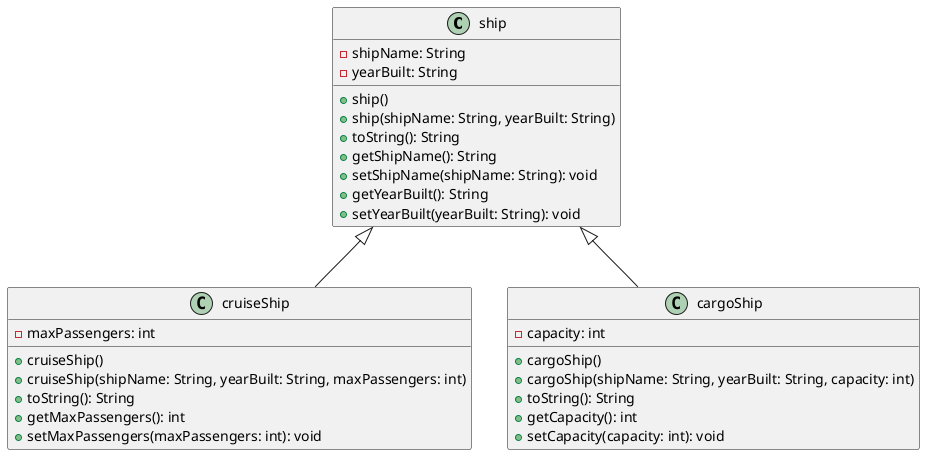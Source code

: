 @startuml
'https://plantuml.com/class-diagram

class ship
{
    -shipName: String
    -yearBuilt: String

    +ship()
    +ship(shipName: String, yearBuilt: String)
    +toString(): String
    +getShipName(): String
    +setShipName(shipName: String): void
    +getYearBuilt(): String
    +setYearBuilt(yearBuilt: String): void
}

class cruiseShip
{
    -maxPassengers: int

    +cruiseShip()
    +cruiseShip(shipName: String, yearBuilt: String, maxPassengers: int)
    +toString(): String
    +getMaxPassengers(): int
    +setMaxPassengers(maxPassengers: int): void
}

class cargoShip
{
    -capacity: int

    +cargoShip()
    +cargoShip(shipName: String, yearBuilt: String, capacity: int)
    +toString(): String
    +getCapacity(): int
    +setCapacity(capacity: int): void
}

ship <|-- cruiseShip
ship <|-- cargoShip

@enduml